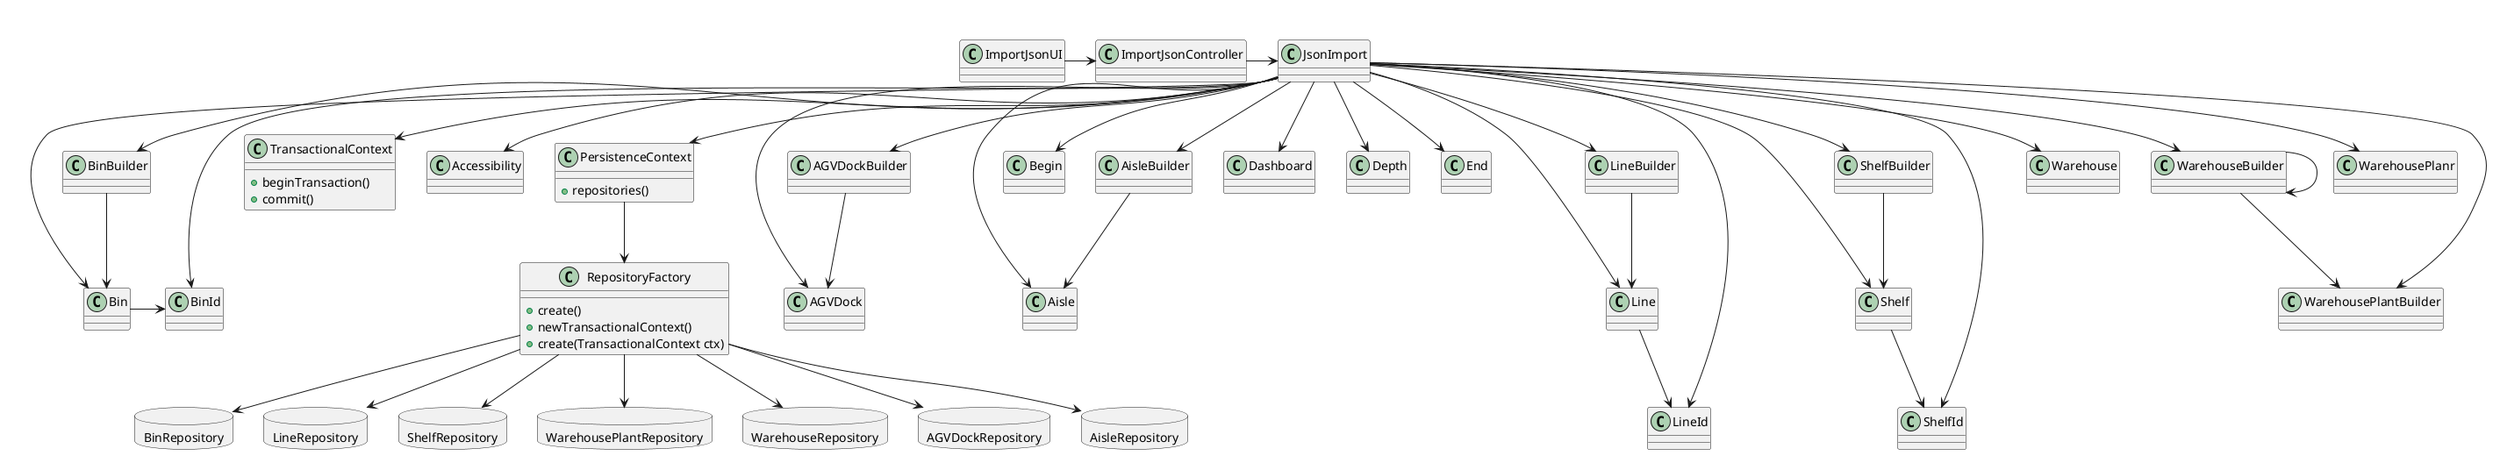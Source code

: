 @startuml


class ImportJsonUI
class ImportJsonController
class JsonImport

ImportJsonUI -> ImportJsonController
ImportJsonController -> JsonImport

database AGVDockRepository{
}
database AisleRepository{
}
database BinRepository{
}
database LineRepository{
}
database ShelfRepository{
}
database WarehousePlantRepository{
}
database WarehouseRepository{
}

class PersistenceContext{
+repositories()
}

class TransactionalContext{
+beginTransaction()
+commit()
}

class RepositoryFactory{
+create()
+newTransactionalContext()
+create(TransactionalContext ctx)
}

JsonImport -->PersistenceContext
JsonImport -->TransactionalContext

PersistenceContext -->RepositoryFactory

RepositoryFactory -->AGVDockRepository
RepositoryFactory -->AisleRepository
RepositoryFactory -->BinRepository
RepositoryFactory -->LineRepository
RepositoryFactory -->ShelfRepository
RepositoryFactory -->WarehousePlantRepository
RepositoryFactory -->WarehouseRepository

JsonImport --> Accessibility
JsonImport --> AGVDock
JsonImport --> AGVDockBuilder
AGVDockBuilder --> AGVDock
JsonImport --> Aisle
JsonImport --> AisleBuilder
AisleBuilder --> Aisle
JsonImport --> Begin
JsonImport --> Bin
JsonImport --> BinBuilder
JsonImport --> BinId
BinBuilder --> Bin
Bin -> BinId
JsonImport --> Dashboard
JsonImport --> Depth
JsonImport --> End
JsonImport --> Line
JsonImport --> LineBuilder
JsonImport --> LineId
LineBuilder --> Line
Line --> LineId
JsonImport --> Shelf
JsonImport --> ShelfBuilder
JsonImport --> ShelfId
ShelfBuilder --> Shelf
Shelf --> ShelfId
JsonImport --> Warehouse
JsonImport --> WarehouseBuilder
WarehouseBuilder --> WarehouseBuilder
JsonImport --> WarehousePlanr
JsonImport --> WarehousePlantBuilder
WarehouseBuilder --> WarehousePlantBuilder



@enduml